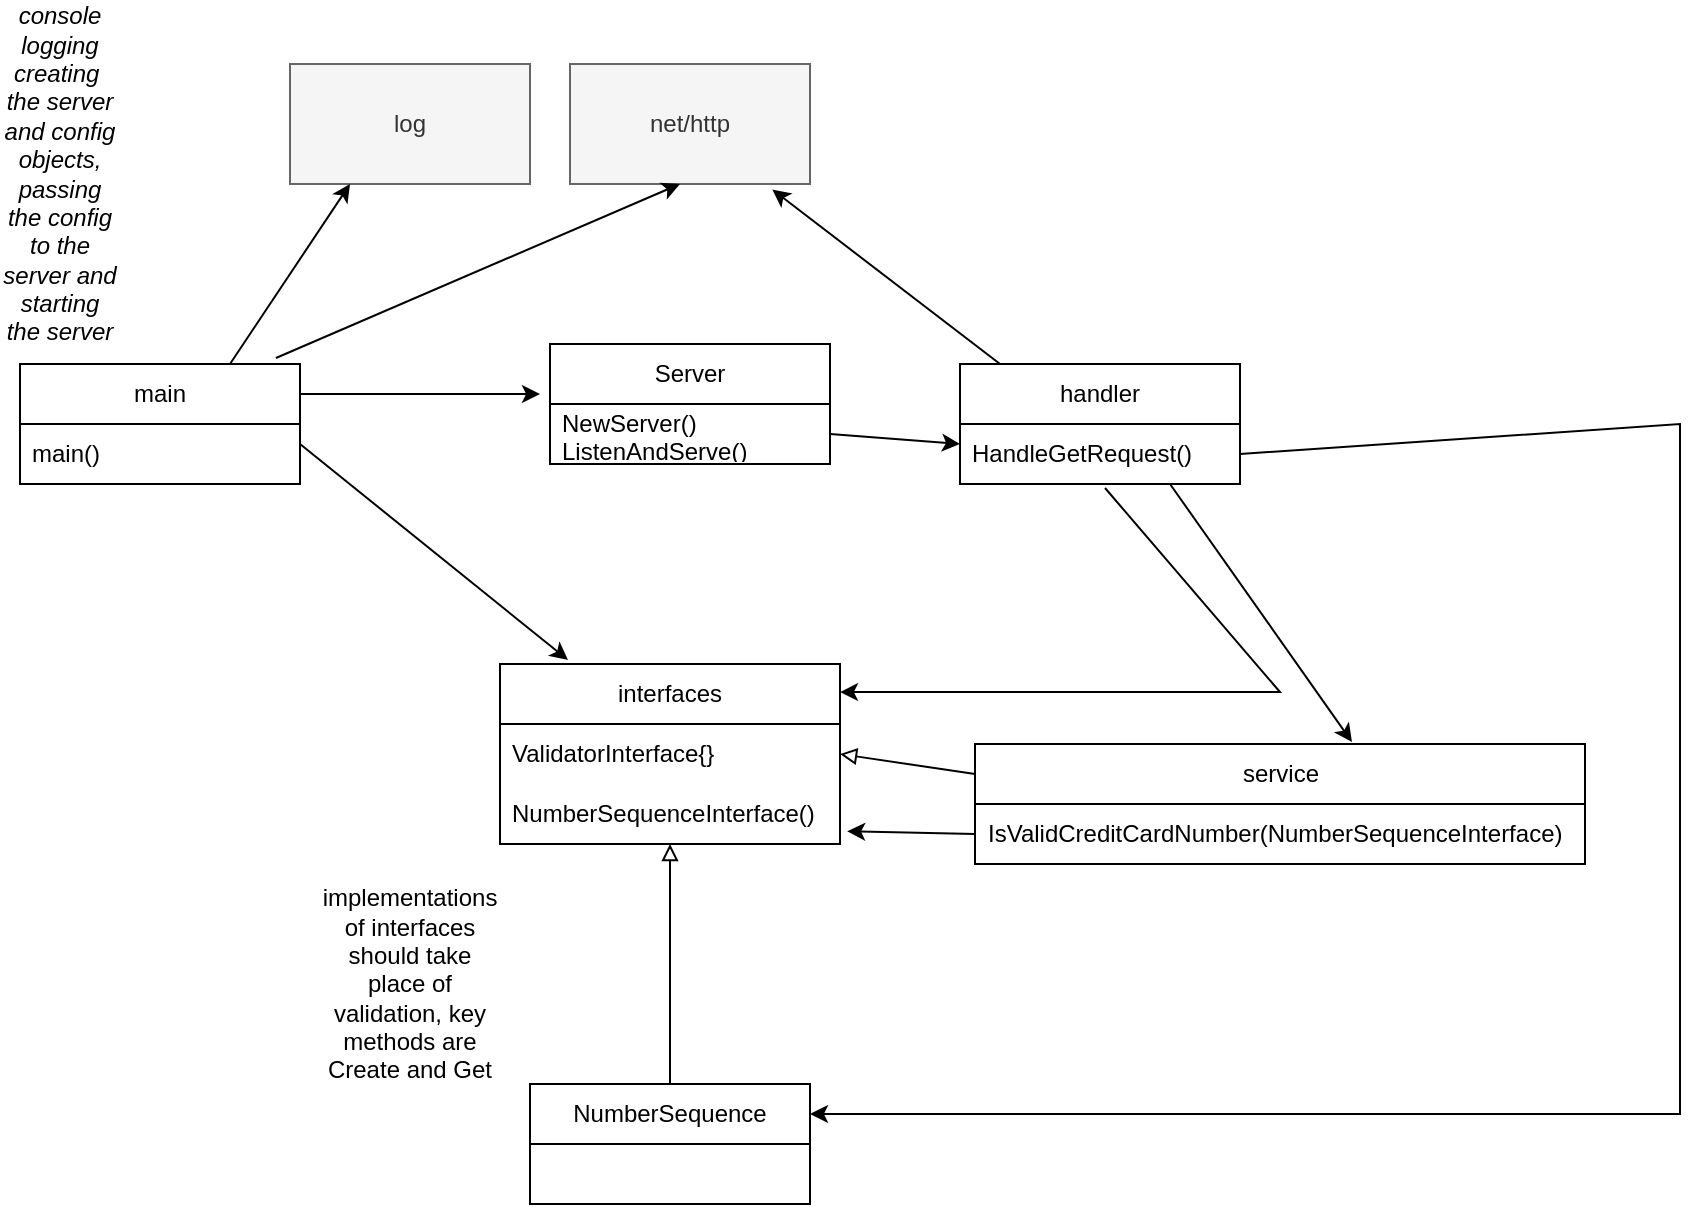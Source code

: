 <mxfile version="26.0.7">
  <diagram id="C5RBs43oDa-KdzZeNtuy" name="Page-1">
    <mxGraphModel dx="1114" dy="784" grid="1" gridSize="10" guides="1" tooltips="1" connect="1" arrows="1" fold="1" page="1" pageScale="1" pageWidth="827" pageHeight="1169" math="0" shadow="0">
      <root>
        <mxCell id="WIyWlLk6GJQsqaUBKTNV-0" />
        <mxCell id="WIyWlLk6GJQsqaUBKTNV-1" parent="WIyWlLk6GJQsqaUBKTNV-0" />
        <mxCell id="FblH6l9M7fZanG1C1Pi8-64" value="main" style="swimlane;fontStyle=0;childLayout=stackLayout;horizontal=1;startSize=30;horizontalStack=0;resizeParent=1;resizeParentMax=0;resizeLast=0;collapsible=1;marginBottom=0;whiteSpace=wrap;html=1;" parent="WIyWlLk6GJQsqaUBKTNV-1" vertex="1">
          <mxGeometry x="30" y="260" width="140" height="60" as="geometry" />
        </mxCell>
        <mxCell id="FblH6l9M7fZanG1C1Pi8-65" value="main()" style="text;strokeColor=none;fillColor=none;align=left;verticalAlign=middle;spacingLeft=4;spacingRight=4;overflow=hidden;points=[[0,0.5],[1,0.5]];portConstraint=eastwest;rotatable=0;whiteSpace=wrap;html=1;" parent="FblH6l9M7fZanG1C1Pi8-64" vertex="1">
          <mxGeometry y="30" width="140" height="30" as="geometry" />
        </mxCell>
        <mxCell id="FblH6l9M7fZanG1C1Pi8-76" value="" style="endArrow=classic;html=1;rounded=0;entryX=0.2;entryY=-0.022;entryDx=0;entryDy=0;entryPerimeter=0;" parent="WIyWlLk6GJQsqaUBKTNV-1" target="FblH6l9M7fZanG1C1Pi8-79" edge="1">
          <mxGeometry width="50" height="50" relative="1" as="geometry">
            <mxPoint x="170" y="300" as="sourcePoint" />
            <mxPoint x="260" y="300" as="targetPoint" />
          </mxGeometry>
        </mxCell>
        <mxCell id="FblH6l9M7fZanG1C1Pi8-79" value="interfaces" style="swimlane;fontStyle=0;childLayout=stackLayout;horizontal=1;startSize=30;horizontalStack=0;resizeParent=1;resizeParentMax=0;resizeLast=0;collapsible=1;marginBottom=0;whiteSpace=wrap;html=1;" parent="WIyWlLk6GJQsqaUBKTNV-1" vertex="1">
          <mxGeometry x="270" y="410" width="170" height="90" as="geometry" />
        </mxCell>
        <mxCell id="FblH6l9M7fZanG1C1Pi8-80" value="&lt;div&gt;ValidatorInterface{}&lt;/div&gt;" style="text;strokeColor=none;fillColor=none;align=left;verticalAlign=middle;spacingLeft=4;spacingRight=4;overflow=hidden;points=[[0,0.5],[1,0.5]];portConstraint=eastwest;rotatable=0;whiteSpace=wrap;html=1;" parent="FblH6l9M7fZanG1C1Pi8-79" vertex="1">
          <mxGeometry y="30" width="170" height="30" as="geometry" />
        </mxCell>
        <mxCell id="FblH6l9M7fZanG1C1Pi8-81" value="NumberSequenceInterface()" style="text;strokeColor=none;fillColor=none;align=left;verticalAlign=middle;spacingLeft=4;spacingRight=4;overflow=hidden;points=[[0,0.5],[1,0.5]];portConstraint=eastwest;rotatable=0;whiteSpace=wrap;html=1;" parent="FblH6l9M7fZanG1C1Pi8-79" vertex="1">
          <mxGeometry y="60" width="170" height="30" as="geometry" />
        </mxCell>
        <mxCell id="FblH6l9M7fZanG1C1Pi8-88" value="handler" style="swimlane;fontStyle=0;childLayout=stackLayout;horizontal=1;startSize=30;horizontalStack=0;resizeParent=1;resizeParentMax=0;resizeLast=0;collapsible=1;marginBottom=0;whiteSpace=wrap;html=1;" parent="WIyWlLk6GJQsqaUBKTNV-1" vertex="1">
          <mxGeometry x="500" y="260" width="140" height="60" as="geometry" />
        </mxCell>
        <mxCell id="FblH6l9M7fZanG1C1Pi8-89" value="HandleGetRequest()" style="text;strokeColor=none;fillColor=none;align=left;verticalAlign=middle;spacingLeft=4;spacingRight=4;overflow=hidden;points=[[0,0.5],[1,0.5]];portConstraint=eastwest;rotatable=0;whiteSpace=wrap;html=1;" parent="FblH6l9M7fZanG1C1Pi8-88" vertex="1">
          <mxGeometry y="30" width="140" height="30" as="geometry" />
        </mxCell>
        <mxCell id="FblH6l9M7fZanG1C1Pi8-92" value="service" style="swimlane;fontStyle=0;childLayout=stackLayout;horizontal=1;startSize=30;horizontalStack=0;resizeParent=1;resizeParentMax=0;resizeLast=0;collapsible=1;marginBottom=0;whiteSpace=wrap;html=1;" parent="WIyWlLk6GJQsqaUBKTNV-1" vertex="1">
          <mxGeometry x="507.5" y="450" width="305" height="60" as="geometry" />
        </mxCell>
        <mxCell id="FblH6l9M7fZanG1C1Pi8-93" value="IsValidCreditCardNumber(NumberSequenceInterface)" style="text;strokeColor=none;fillColor=none;align=left;verticalAlign=middle;spacingLeft=4;spacingRight=4;overflow=hidden;points=[[0,0.5],[1,0.5]];portConstraint=eastwest;rotatable=0;whiteSpace=wrap;html=1;" parent="FblH6l9M7fZanG1C1Pi8-92" vertex="1">
          <mxGeometry y="30" width="305" height="30" as="geometry" />
        </mxCell>
        <mxCell id="FblH6l9M7fZanG1C1Pi8-96" value="" style="endArrow=classic;html=1;rounded=0;exitX=0.518;exitY=1.067;exitDx=0;exitDy=0;exitPerimeter=0;entryX=1;entryY=0.156;entryDx=0;entryDy=0;entryPerimeter=0;" parent="WIyWlLk6GJQsqaUBKTNV-1" source="FblH6l9M7fZanG1C1Pi8-89" target="FblH6l9M7fZanG1C1Pi8-79" edge="1">
          <mxGeometry width="50" height="50" relative="1" as="geometry">
            <mxPoint x="680" y="340" as="sourcePoint" />
            <mxPoint x="730" y="290" as="targetPoint" />
            <Array as="points">
              <mxPoint x="660" y="424" />
            </Array>
          </mxGeometry>
        </mxCell>
        <mxCell id="FblH6l9M7fZanG1C1Pi8-97" value="" style="endArrow=classic;html=1;rounded=0;exitX=1;exitY=0.25;exitDx=0;exitDy=0;" parent="WIyWlLk6GJQsqaUBKTNV-1" source="FblH6l9M7fZanG1C1Pi8-64" edge="1">
          <mxGeometry width="50" height="50" relative="1" as="geometry">
            <mxPoint x="460" y="260" as="sourcePoint" />
            <mxPoint x="290" y="275" as="targetPoint" />
          </mxGeometry>
        </mxCell>
        <mxCell id="FblH6l9M7fZanG1C1Pi8-98" value="NumberSequence" style="swimlane;fontStyle=0;childLayout=stackLayout;horizontal=1;startSize=30;horizontalStack=0;resizeParent=1;resizeParentMax=0;resizeLast=0;collapsible=1;marginBottom=0;whiteSpace=wrap;html=1;" parent="WIyWlLk6GJQsqaUBKTNV-1" vertex="1">
          <mxGeometry x="285" y="620" width="140" height="60" as="geometry" />
        </mxCell>
        <mxCell id="FblH6l9M7fZanG1C1Pi8-102" value="" style="endArrow=classic;html=1;rounded=0;exitX=0;exitY=0.5;exitDx=0;exitDy=0;entryX=1.021;entryY=0.788;entryDx=0;entryDy=0;entryPerimeter=0;" parent="WIyWlLk6GJQsqaUBKTNV-1" source="FblH6l9M7fZanG1C1Pi8-93" target="FblH6l9M7fZanG1C1Pi8-81" edge="1">
          <mxGeometry width="50" height="50" relative="1" as="geometry">
            <mxPoint x="260" y="690" as="sourcePoint" />
            <mxPoint x="310" y="640" as="targetPoint" />
          </mxGeometry>
        </mxCell>
        <mxCell id="FblH6l9M7fZanG1C1Pi8-103" value="" style="endArrow=block;html=1;rounded=0;exitX=0.5;exitY=0;exitDx=0;exitDy=0;endFill=0;" parent="WIyWlLk6GJQsqaUBKTNV-1" source="FblH6l9M7fZanG1C1Pi8-98" target="FblH6l9M7fZanG1C1Pi8-81" edge="1">
          <mxGeometry width="50" height="50" relative="1" as="geometry">
            <mxPoint x="355" y="610" as="sourcePoint" />
            <mxPoint x="450" y="550" as="targetPoint" />
          </mxGeometry>
        </mxCell>
        <mxCell id="FblH6l9M7fZanG1C1Pi8-105" value="&lt;i&gt;console logging&lt;/i&gt;&lt;div&gt;&lt;i&gt;creating&amp;nbsp; the server and config objects, passing the config to the server and starting the server&lt;/i&gt;&lt;/div&gt;" style="text;html=1;align=center;verticalAlign=middle;whiteSpace=wrap;rounded=0;" parent="WIyWlLk6GJQsqaUBKTNV-1" vertex="1">
          <mxGeometry x="20" y="150" width="60" height="30" as="geometry" />
        </mxCell>
        <mxCell id="FblH6l9M7fZanG1C1Pi8-111" value="implementations of interfaces should take place of validation, key methods are Create and Get" style="text;html=1;align=center;verticalAlign=middle;whiteSpace=wrap;rounded=0;" parent="WIyWlLk6GJQsqaUBKTNV-1" vertex="1">
          <mxGeometry x="195" y="555" width="60" height="30" as="geometry" />
        </mxCell>
        <mxCell id="FblH6l9M7fZanG1C1Pi8-117" value="net/http" style="rounded=0;whiteSpace=wrap;html=1;fillColor=#f5f5f5;fontColor=#333333;strokeColor=#666666;" parent="WIyWlLk6GJQsqaUBKTNV-1" vertex="1">
          <mxGeometry x="305" y="110" width="120" height="60" as="geometry" />
        </mxCell>
        <mxCell id="FblH6l9M7fZanG1C1Pi8-118" value="" style="endArrow=classic;html=1;rounded=0;exitX=0.914;exitY=-0.05;exitDx=0;exitDy=0;exitPerimeter=0;" parent="WIyWlLk6GJQsqaUBKTNV-1" source="FblH6l9M7fZanG1C1Pi8-64" edge="1">
          <mxGeometry width="50" height="50" relative="1" as="geometry">
            <mxPoint x="360" y="240" as="sourcePoint" />
            <mxPoint x="360" y="170" as="targetPoint" />
          </mxGeometry>
        </mxCell>
        <mxCell id="FblH6l9M7fZanG1C1Pi8-119" value="log" style="rounded=0;whiteSpace=wrap;html=1;fillColor=#f5f5f5;fontColor=#333333;strokeColor=#666666;" parent="WIyWlLk6GJQsqaUBKTNV-1" vertex="1">
          <mxGeometry x="165" y="110" width="120" height="60" as="geometry" />
        </mxCell>
        <mxCell id="FblH6l9M7fZanG1C1Pi8-120" value="" style="endArrow=classic;html=1;rounded=0;entryX=0.25;entryY=1;entryDx=0;entryDy=0;exitX=0.75;exitY=0;exitDx=0;exitDy=0;" parent="WIyWlLk6GJQsqaUBKTNV-1" source="FblH6l9M7fZanG1C1Pi8-64" target="FblH6l9M7fZanG1C1Pi8-119" edge="1">
          <mxGeometry width="50" height="50" relative="1" as="geometry">
            <mxPoint x="310" y="240" as="sourcePoint" />
            <mxPoint x="460" y="190" as="targetPoint" />
          </mxGeometry>
        </mxCell>
        <mxCell id="FblH6l9M7fZanG1C1Pi8-121" value="" style="endArrow=classic;html=1;rounded=0;exitX=0.143;exitY=0;exitDx=0;exitDy=0;exitPerimeter=0;entryX=0.843;entryY=1.046;entryDx=0;entryDy=0;entryPerimeter=0;" parent="WIyWlLk6GJQsqaUBKTNV-1" source="FblH6l9M7fZanG1C1Pi8-88" target="FblH6l9M7fZanG1C1Pi8-117" edge="1">
          <mxGeometry width="50" height="50" relative="1" as="geometry">
            <mxPoint x="530" y="210" as="sourcePoint" />
            <mxPoint x="580" y="160" as="targetPoint" />
          </mxGeometry>
        </mxCell>
        <mxCell id="0bn-AWep2c3Ca-3s1CeS-0" value="" style="endArrow=block;html=1;rounded=0;exitX=0;exitY=0.25;exitDx=0;exitDy=0;entryX=1;entryY=0.5;entryDx=0;entryDy=0;endFill=0;" parent="WIyWlLk6GJQsqaUBKTNV-1" source="FblH6l9M7fZanG1C1Pi8-92" target="FblH6l9M7fZanG1C1Pi8-80" edge="1">
          <mxGeometry width="50" height="50" relative="1" as="geometry">
            <mxPoint x="620" y="430" as="sourcePoint" />
            <mxPoint x="670" y="380" as="targetPoint" />
          </mxGeometry>
        </mxCell>
        <mxCell id="d7AK1jRTiBcMv6PSTN_m-0" value="" style="endArrow=classic;html=1;rounded=0;exitX=0.75;exitY=1;exitDx=0;exitDy=0;exitPerimeter=0;entryX=0.618;entryY=-0.017;entryDx=0;entryDy=0;entryPerimeter=0;" parent="WIyWlLk6GJQsqaUBKTNV-1" source="FblH6l9M7fZanG1C1Pi8-89" target="FblH6l9M7fZanG1C1Pi8-92" edge="1">
          <mxGeometry width="50" height="50" relative="1" as="geometry">
            <mxPoint x="720" y="390" as="sourcePoint" />
            <mxPoint x="770" y="340" as="targetPoint" />
          </mxGeometry>
        </mxCell>
        <mxCell id="d7AK1jRTiBcMv6PSTN_m-1" value="" style="endArrow=classic;html=1;rounded=0;entryX=1;entryY=0.25;entryDx=0;entryDy=0;exitX=1;exitY=0.5;exitDx=0;exitDy=0;" parent="WIyWlLk6GJQsqaUBKTNV-1" source="FblH6l9M7fZanG1C1Pi8-89" target="FblH6l9M7fZanG1C1Pi8-98" edge="1">
          <mxGeometry width="50" height="50" relative="1" as="geometry">
            <mxPoint x="860" y="635" as="sourcePoint" />
            <mxPoint x="710" y="570" as="targetPoint" />
            <Array as="points">
              <mxPoint x="860" y="290" />
              <mxPoint x="860" y="635" />
            </Array>
          </mxGeometry>
        </mxCell>
        <mxCell id="UEZzFzbyzzI3-yALuwcb-0" value="Server" style="swimlane;fontStyle=0;childLayout=stackLayout;horizontal=1;startSize=30;horizontalStack=0;resizeParent=1;resizeParentMax=0;resizeLast=0;collapsible=1;marginBottom=0;whiteSpace=wrap;html=1;" vertex="1" parent="WIyWlLk6GJQsqaUBKTNV-1">
          <mxGeometry x="295" y="250" width="140" height="60" as="geometry" />
        </mxCell>
        <mxCell id="UEZzFzbyzzI3-yALuwcb-1" value="NewServer()&lt;div&gt;ListenAndServe()&lt;/div&gt;" style="text;strokeColor=none;fillColor=none;align=left;verticalAlign=middle;spacingLeft=4;spacingRight=4;overflow=hidden;points=[[0,0.5],[1,0.5]];portConstraint=eastwest;rotatable=0;whiteSpace=wrap;html=1;" vertex="1" parent="UEZzFzbyzzI3-yALuwcb-0">
          <mxGeometry y="30" width="140" height="30" as="geometry" />
        </mxCell>
        <mxCell id="UEZzFzbyzzI3-yALuwcb-2" value="" style="endArrow=classic;html=1;rounded=0;exitX=1;exitY=0.5;exitDx=0;exitDy=0;" edge="1" parent="WIyWlLk6GJQsqaUBKTNV-1" source="UEZzFzbyzzI3-yALuwcb-1">
          <mxGeometry width="50" height="50" relative="1" as="geometry">
            <mxPoint x="450" y="350" as="sourcePoint" />
            <mxPoint x="500" y="300" as="targetPoint" />
          </mxGeometry>
        </mxCell>
      </root>
    </mxGraphModel>
  </diagram>
</mxfile>
